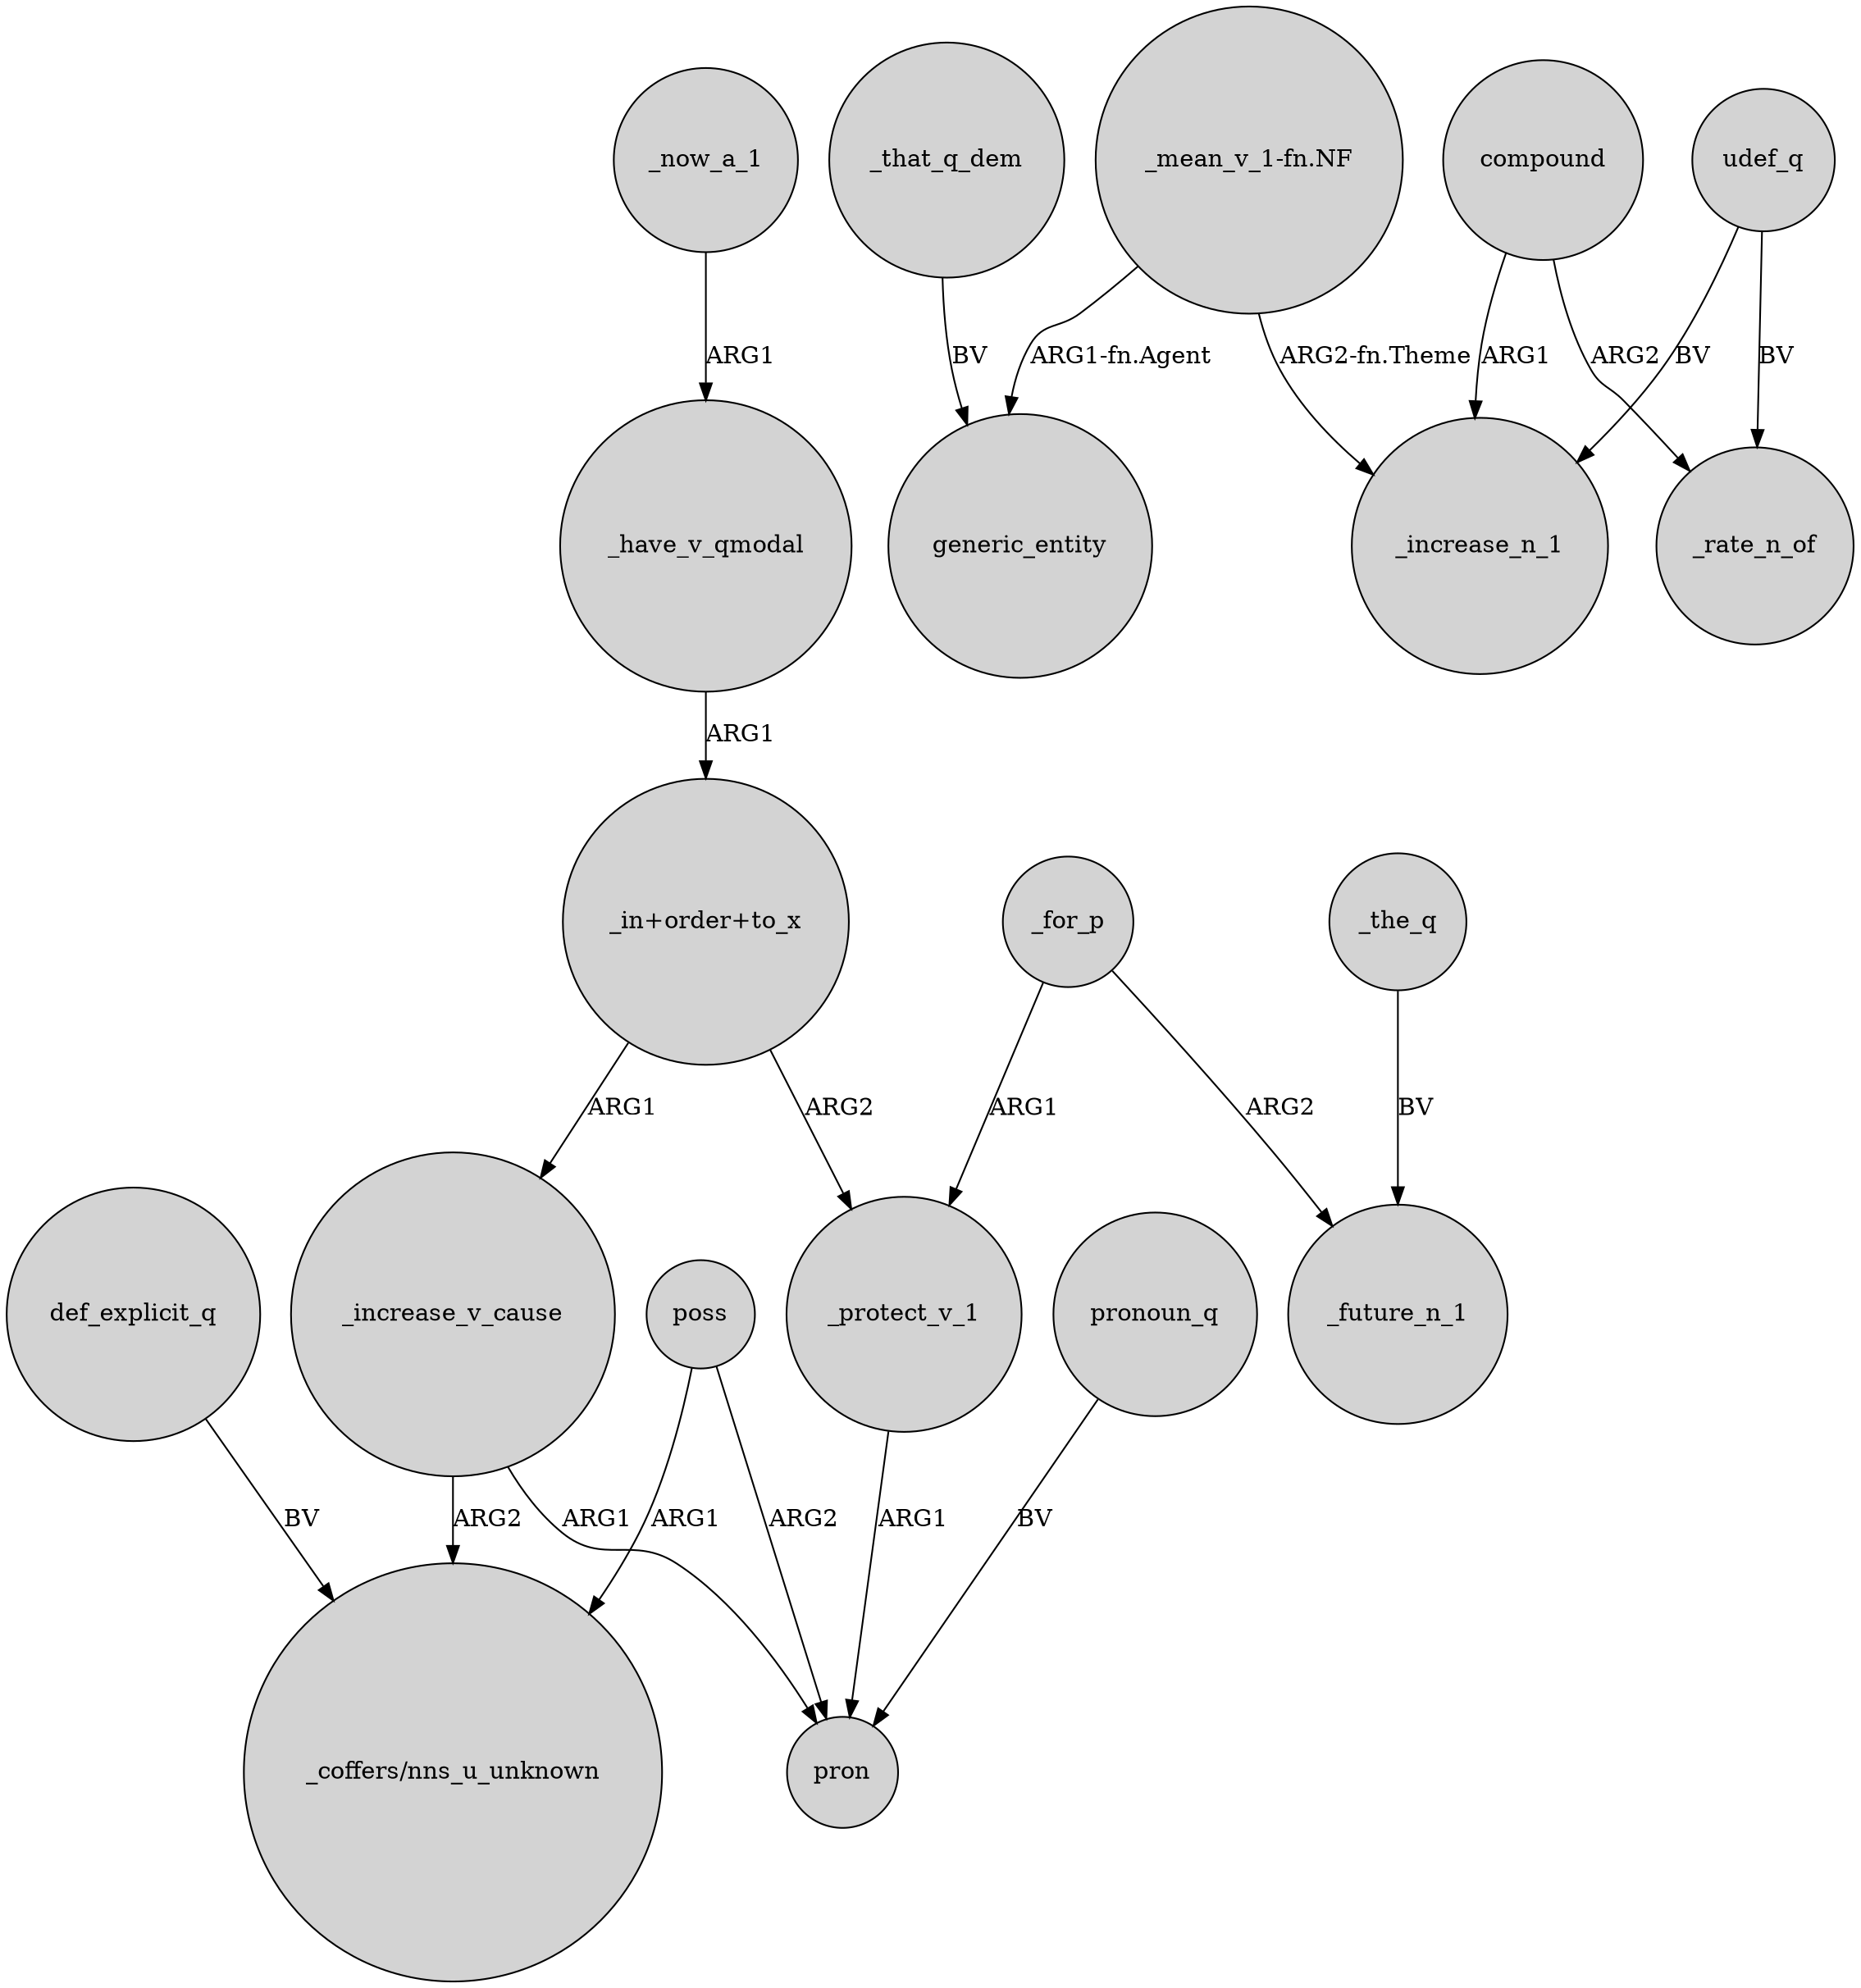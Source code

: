 digraph {
	node [shape=circle style=filled]
	_for_p -> _protect_v_1 [label=ARG1]
	def_explicit_q -> "_coffers/nns_u_unknown" [label=BV]
	poss -> pron [label=ARG2]
	"_mean_v_1-fn.NF" -> _increase_n_1 [label="ARG2-fn.Theme"]
	"_in+order+to_x" -> _protect_v_1 [label=ARG2]
	_that_q_dem -> generic_entity [label=BV]
	_increase_v_cause -> "_coffers/nns_u_unknown" [label=ARG2]
	_now_a_1 -> _have_v_qmodal [label=ARG1]
	_increase_v_cause -> pron [label=ARG1]
	udef_q -> _rate_n_of [label=BV]
	"_mean_v_1-fn.NF" -> generic_entity [label="ARG1-fn.Agent"]
	_for_p -> _future_n_1 [label=ARG2]
	"_in+order+to_x" -> _increase_v_cause [label=ARG1]
	_have_v_qmodal -> "_in+order+to_x" [label=ARG1]
	_protect_v_1 -> pron [label=ARG1]
	pronoun_q -> pron [label=BV]
	compound -> _rate_n_of [label=ARG2]
	udef_q -> _increase_n_1 [label=BV]
	poss -> "_coffers/nns_u_unknown" [label=ARG1]
	compound -> _increase_n_1 [label=ARG1]
	_the_q -> _future_n_1 [label=BV]
}
